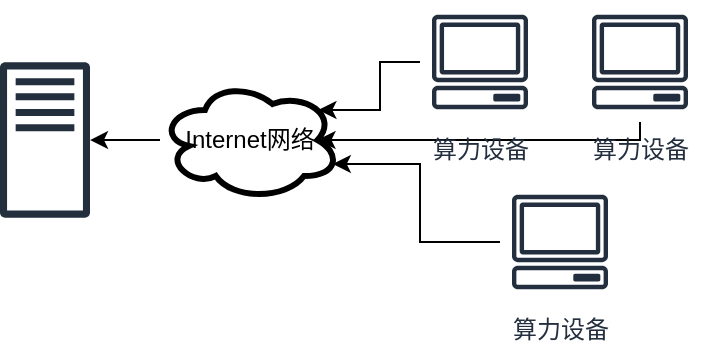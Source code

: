 <mxfile version="20.5.3" type="github">
  <diagram id="T4UDnfhCMoo4zJimxHuG" name="第 1 页">
    <mxGraphModel dx="1426" dy="769" grid="1" gridSize="10" guides="1" tooltips="1" connect="1" arrows="1" fold="1" page="1" pageScale="1" pageWidth="827" pageHeight="1169" math="0" shadow="0">
      <root>
        <mxCell id="0" />
        <mxCell id="1" parent="0" />
        <mxCell id="T2MhVrFw25erT-pWojM3-2" value="" style="sketch=0;outlineConnect=0;fontColor=#232F3E;gradientColor=none;fillColor=#232F3D;strokeColor=none;dashed=0;verticalLabelPosition=bottom;verticalAlign=top;align=center;html=1;fontSize=12;fontStyle=0;aspect=fixed;pointerEvents=1;shape=mxgraph.aws4.traditional_server;" parent="1" vertex="1">
          <mxGeometry x="40" y="40" width="45" height="78" as="geometry" />
        </mxCell>
        <mxCell id="T2MhVrFw25erT-pWojM3-16" style="edgeStyle=orthogonalEdgeStyle;rounded=0;orthogonalLoop=1;jettySize=auto;html=1;entryX=0.875;entryY=0.5;entryDx=0;entryDy=0;entryPerimeter=0;" parent="1" source="T2MhVrFw25erT-pWojM3-4" target="T2MhVrFw25erT-pWojM3-8" edge="1">
          <mxGeometry relative="1" as="geometry">
            <Array as="points">
              <mxPoint x="360" y="79" />
            </Array>
          </mxGeometry>
        </mxCell>
        <mxCell id="T2MhVrFw25erT-pWojM3-4" value="算力设备" style="sketch=0;outlineConnect=0;fontColor=#232F3E;gradientColor=none;strokeColor=#232F3E;fillColor=#ffffff;dashed=0;verticalLabelPosition=bottom;verticalAlign=top;align=center;html=1;fontSize=12;fontStyle=0;aspect=fixed;shape=mxgraph.aws4.resourceIcon;resIcon=mxgraph.aws4.client;" parent="1" vertex="1">
          <mxGeometry x="330" y="10" width="60" height="60" as="geometry" />
        </mxCell>
        <mxCell id="T2MhVrFw25erT-pWojM3-17" style="edgeStyle=orthogonalEdgeStyle;rounded=0;orthogonalLoop=1;jettySize=auto;html=1;entryX=0.96;entryY=0.7;entryDx=0;entryDy=0;entryPerimeter=0;" parent="1" source="T2MhVrFw25erT-pWojM3-6" target="T2MhVrFw25erT-pWojM3-8" edge="1">
          <mxGeometry relative="1" as="geometry" />
        </mxCell>
        <mxCell id="T2MhVrFw25erT-pWojM3-6" value="算力设备" style="sketch=0;outlineConnect=0;fontColor=#232F3E;gradientColor=none;strokeColor=#232F3E;fillColor=#ffffff;dashed=0;verticalLabelPosition=bottom;verticalAlign=top;align=center;html=1;fontSize=12;fontStyle=0;aspect=fixed;shape=mxgraph.aws4.resourceIcon;resIcon=mxgraph.aws4.client;" parent="1" vertex="1">
          <mxGeometry x="290" y="100" width="60" height="60" as="geometry" />
        </mxCell>
        <mxCell id="T2MhVrFw25erT-pWojM3-15" style="edgeStyle=orthogonalEdgeStyle;rounded=0;orthogonalLoop=1;jettySize=auto;html=1;entryX=0.88;entryY=0.25;entryDx=0;entryDy=0;entryPerimeter=0;" parent="1" source="T2MhVrFw25erT-pWojM3-7" target="T2MhVrFw25erT-pWojM3-8" edge="1">
          <mxGeometry relative="1" as="geometry" />
        </mxCell>
        <mxCell id="T2MhVrFw25erT-pWojM3-7" value="算力设备" style="sketch=0;outlineConnect=0;fontColor=#232F3E;gradientColor=none;strokeColor=#232F3E;fillColor=#ffffff;dashed=0;verticalLabelPosition=bottom;verticalAlign=top;align=center;html=1;fontSize=12;fontStyle=0;aspect=fixed;shape=mxgraph.aws4.resourceIcon;resIcon=mxgraph.aws4.client;" parent="1" vertex="1">
          <mxGeometry x="250" y="10" width="60" height="60" as="geometry" />
        </mxCell>
        <mxCell id="T2MhVrFw25erT-pWojM3-13" style="edgeStyle=orthogonalEdgeStyle;rounded=0;orthogonalLoop=1;jettySize=auto;html=1;" parent="1" source="T2MhVrFw25erT-pWojM3-8" target="T2MhVrFw25erT-pWojM3-2" edge="1">
          <mxGeometry relative="1" as="geometry" />
        </mxCell>
        <mxCell id="T2MhVrFw25erT-pWojM3-8" value="Internet网络" style="ellipse;shape=cloud;whiteSpace=wrap;html=1;strokeWidth=3;" parent="1" vertex="1">
          <mxGeometry x="120" y="49" width="90" height="60" as="geometry" />
        </mxCell>
      </root>
    </mxGraphModel>
  </diagram>
</mxfile>
